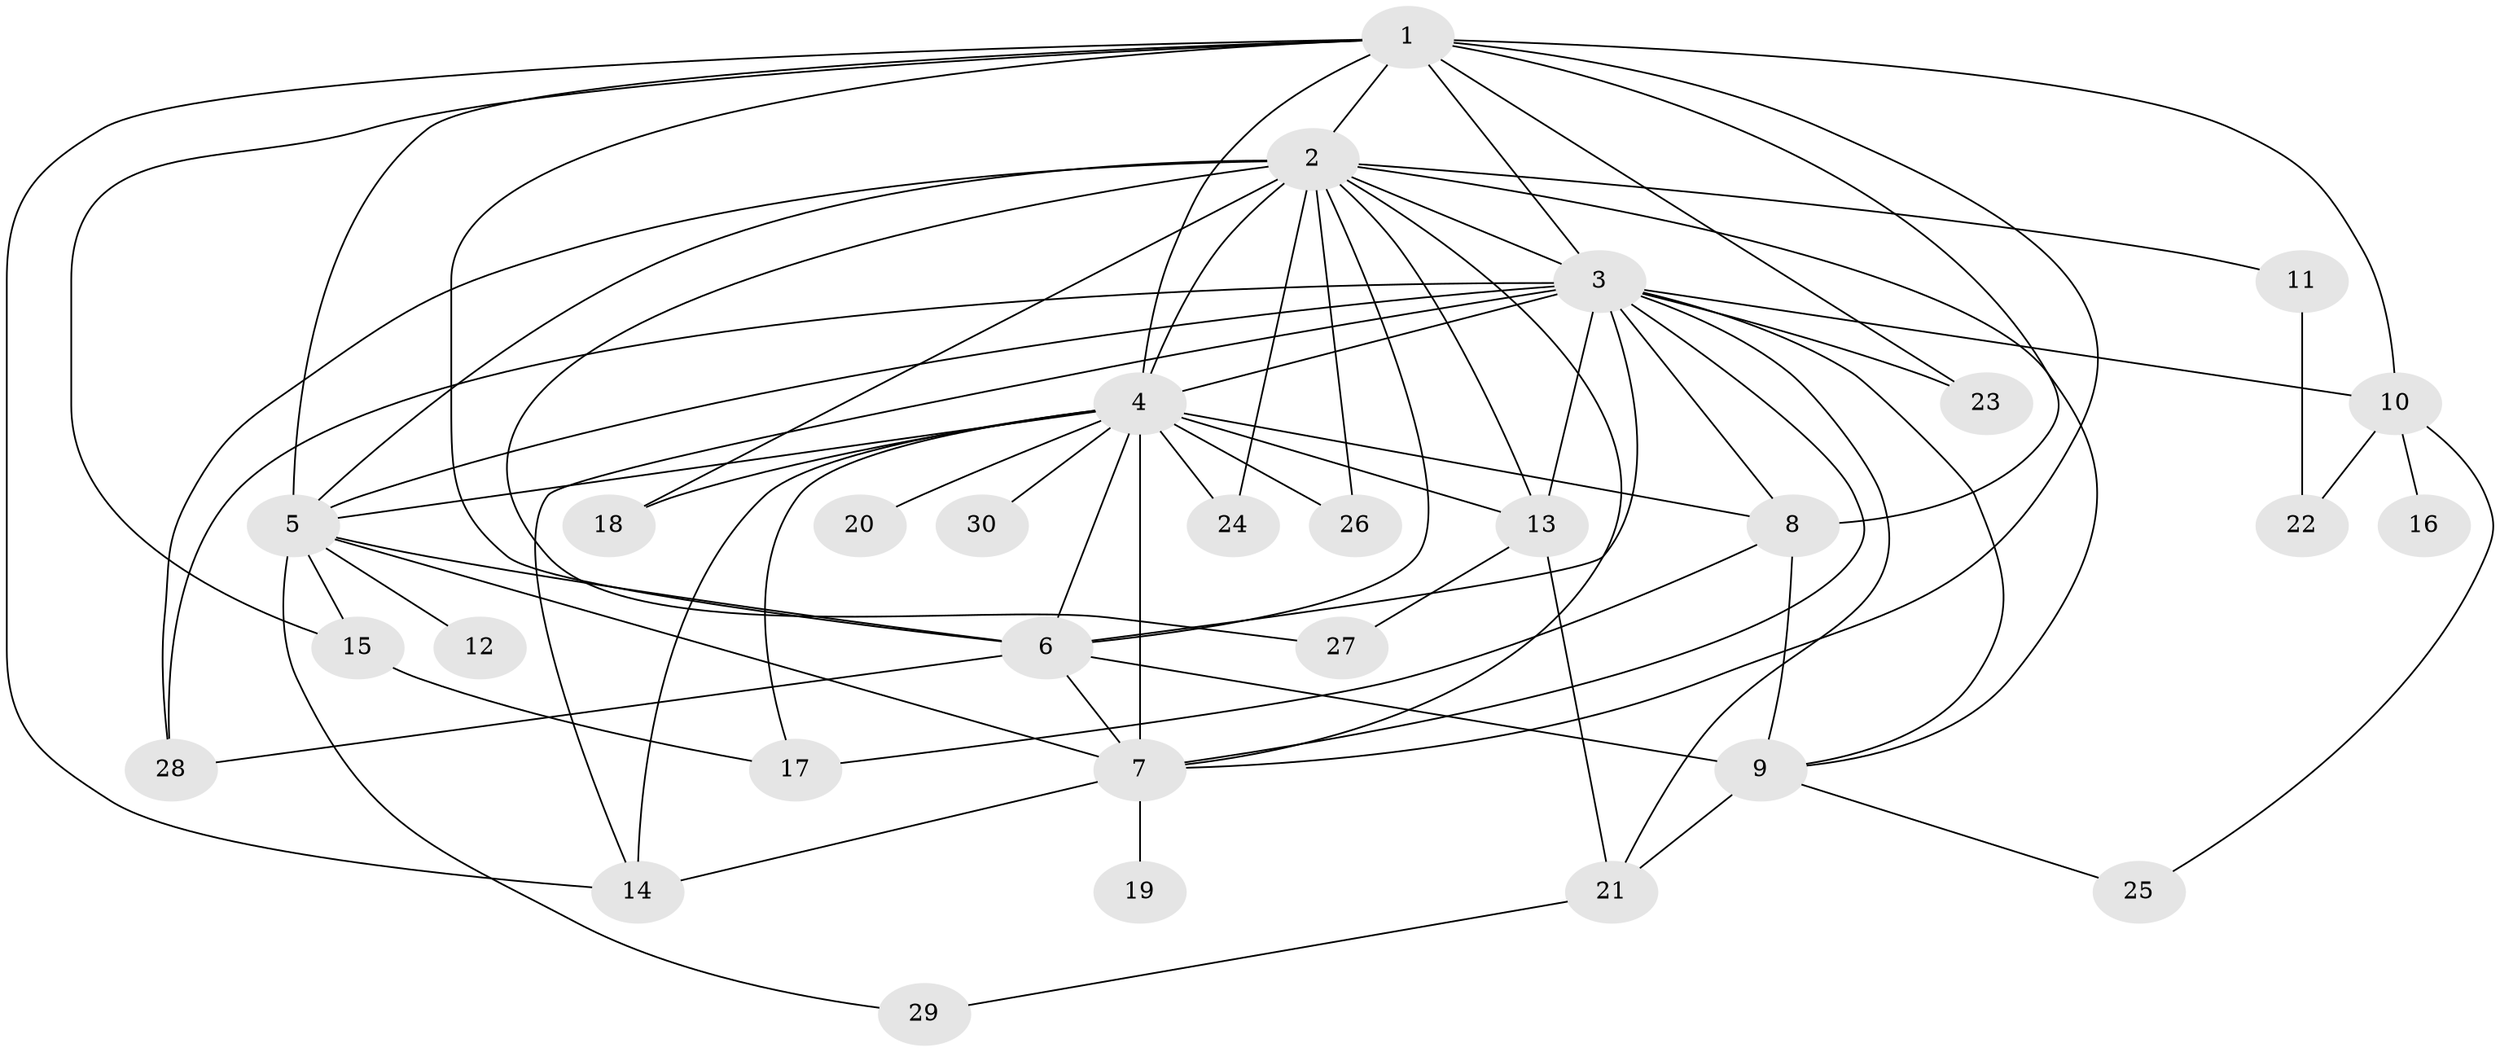 // original degree distribution, {17: 0.03389830508474576, 20: 0.01694915254237288, 16: 0.01694915254237288, 21: 0.01694915254237288, 15: 0.05084745762711865, 13: 0.01694915254237288, 14: 0.01694915254237288, 2: 0.5254237288135594, 3: 0.22033898305084745, 4: 0.06779661016949153, 6: 0.01694915254237288}
// Generated by graph-tools (version 1.1) at 2025/49/03/04/25 22:49:39]
// undirected, 30 vertices, 70 edges
graph export_dot {
  node [color=gray90,style=filled];
  1;
  2;
  3;
  4;
  5;
  6;
  7;
  8;
  9;
  10;
  11;
  12;
  13;
  14;
  15;
  16;
  17;
  18;
  19;
  20;
  21;
  22;
  23;
  24;
  25;
  26;
  27;
  28;
  29;
  30;
  1 -- 2 [weight=2.0];
  1 -- 3 [weight=4.0];
  1 -- 4 [weight=4.0];
  1 -- 5 [weight=3.0];
  1 -- 6 [weight=2.0];
  1 -- 7 [weight=2.0];
  1 -- 8 [weight=4.0];
  1 -- 10 [weight=2.0];
  1 -- 14 [weight=1.0];
  1 -- 15 [weight=2.0];
  1 -- 23 [weight=2.0];
  2 -- 3 [weight=2.0];
  2 -- 4 [weight=3.0];
  2 -- 5 [weight=1.0];
  2 -- 6 [weight=1.0];
  2 -- 7 [weight=1.0];
  2 -- 9 [weight=1.0];
  2 -- 11 [weight=1.0];
  2 -- 13 [weight=1.0];
  2 -- 18 [weight=1.0];
  2 -- 24 [weight=1.0];
  2 -- 26 [weight=2.0];
  2 -- 27 [weight=1.0];
  2 -- 28 [weight=1.0];
  3 -- 4 [weight=4.0];
  3 -- 5 [weight=2.0];
  3 -- 6 [weight=3.0];
  3 -- 7 [weight=2.0];
  3 -- 8 [weight=1.0];
  3 -- 9 [weight=1.0];
  3 -- 10 [weight=2.0];
  3 -- 13 [weight=2.0];
  3 -- 14 [weight=1.0];
  3 -- 21 [weight=1.0];
  3 -- 23 [weight=1.0];
  3 -- 28 [weight=1.0];
  4 -- 5 [weight=2.0];
  4 -- 6 [weight=2.0];
  4 -- 7 [weight=3.0];
  4 -- 8 [weight=3.0];
  4 -- 13 [weight=1.0];
  4 -- 14 [weight=1.0];
  4 -- 17 [weight=1.0];
  4 -- 18 [weight=1.0];
  4 -- 20 [weight=1.0];
  4 -- 24 [weight=1.0];
  4 -- 26 [weight=1.0];
  4 -- 30 [weight=2.0];
  5 -- 6 [weight=1.0];
  5 -- 7 [weight=1.0];
  5 -- 12 [weight=1.0];
  5 -- 15 [weight=2.0];
  5 -- 29 [weight=1.0];
  6 -- 7 [weight=1.0];
  6 -- 9 [weight=6.0];
  6 -- 28 [weight=1.0];
  7 -- 14 [weight=1.0];
  7 -- 19 [weight=1.0];
  8 -- 9 [weight=1.0];
  8 -- 17 [weight=1.0];
  9 -- 21 [weight=1.0];
  9 -- 25 [weight=1.0];
  10 -- 16 [weight=2.0];
  10 -- 22 [weight=1.0];
  10 -- 25 [weight=1.0];
  11 -- 22 [weight=1.0];
  13 -- 21 [weight=1.0];
  13 -- 27 [weight=1.0];
  15 -- 17 [weight=1.0];
  21 -- 29 [weight=1.0];
}
